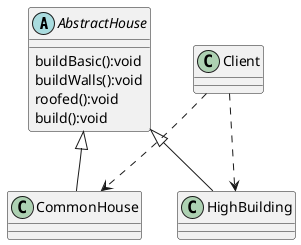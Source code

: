 @startuml
'https://plantuml.com/class-diagram

abstract class AbstractHouse {
    buildBasic():void
    buildWalls():void
    roofed():void
    build():void
}

class CommonHouse
class HighBuilding

class Client

AbstractHouse ^-- CommonHouse
AbstractHouse ^-- HighBuilding

Client ..> CommonHouse
Client ..> HighBuilding

@enduml